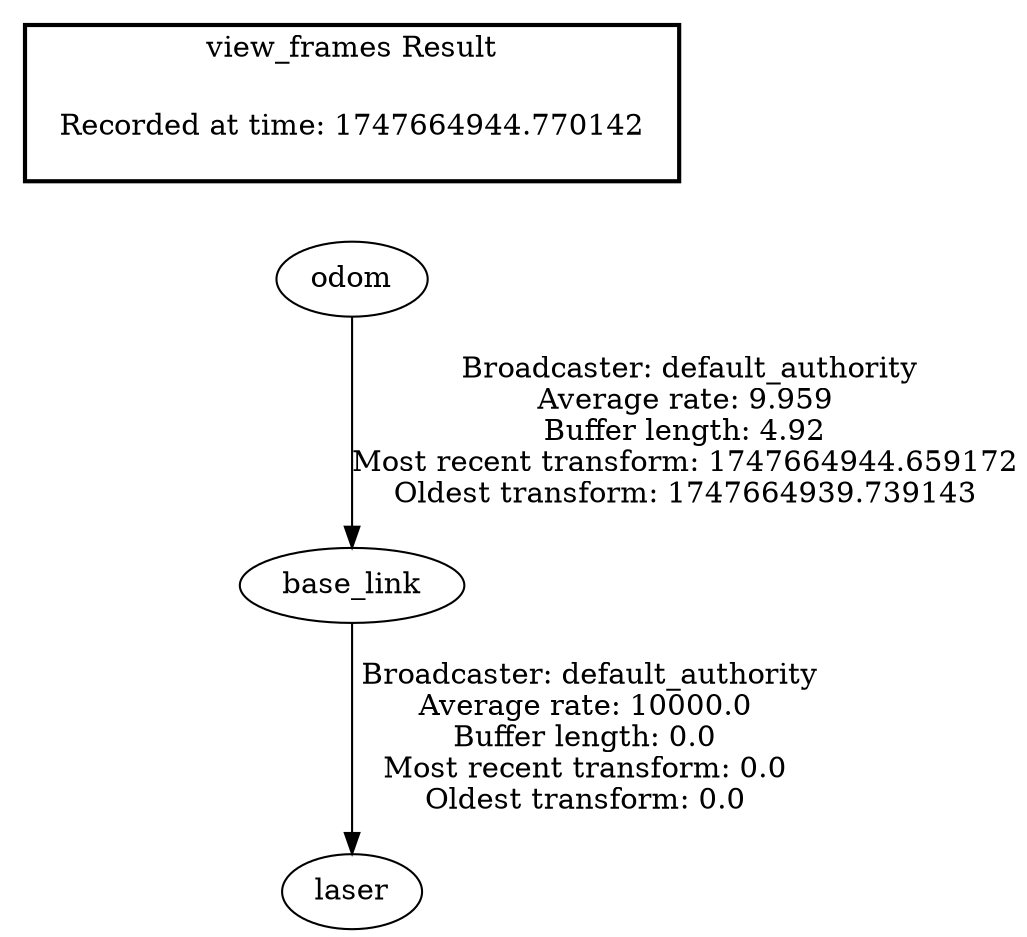 digraph G {
"base_link" -> "laser"[label=" Broadcaster: default_authority\nAverage rate: 10000.0\nBuffer length: 0.0\nMost recent transform: 0.0\nOldest transform: 0.0\n"];
"odom" -> "base_link"[label=" Broadcaster: default_authority\nAverage rate: 9.959\nBuffer length: 4.92\nMost recent transform: 1747664944.659172\nOldest transform: 1747664939.739143\n"];
edge [style=invis];
 subgraph cluster_legend { style=bold; color=black; label ="view_frames Result";
"Recorded at time: 1747664944.770142"[ shape=plaintext ] ;
}->"odom";
}